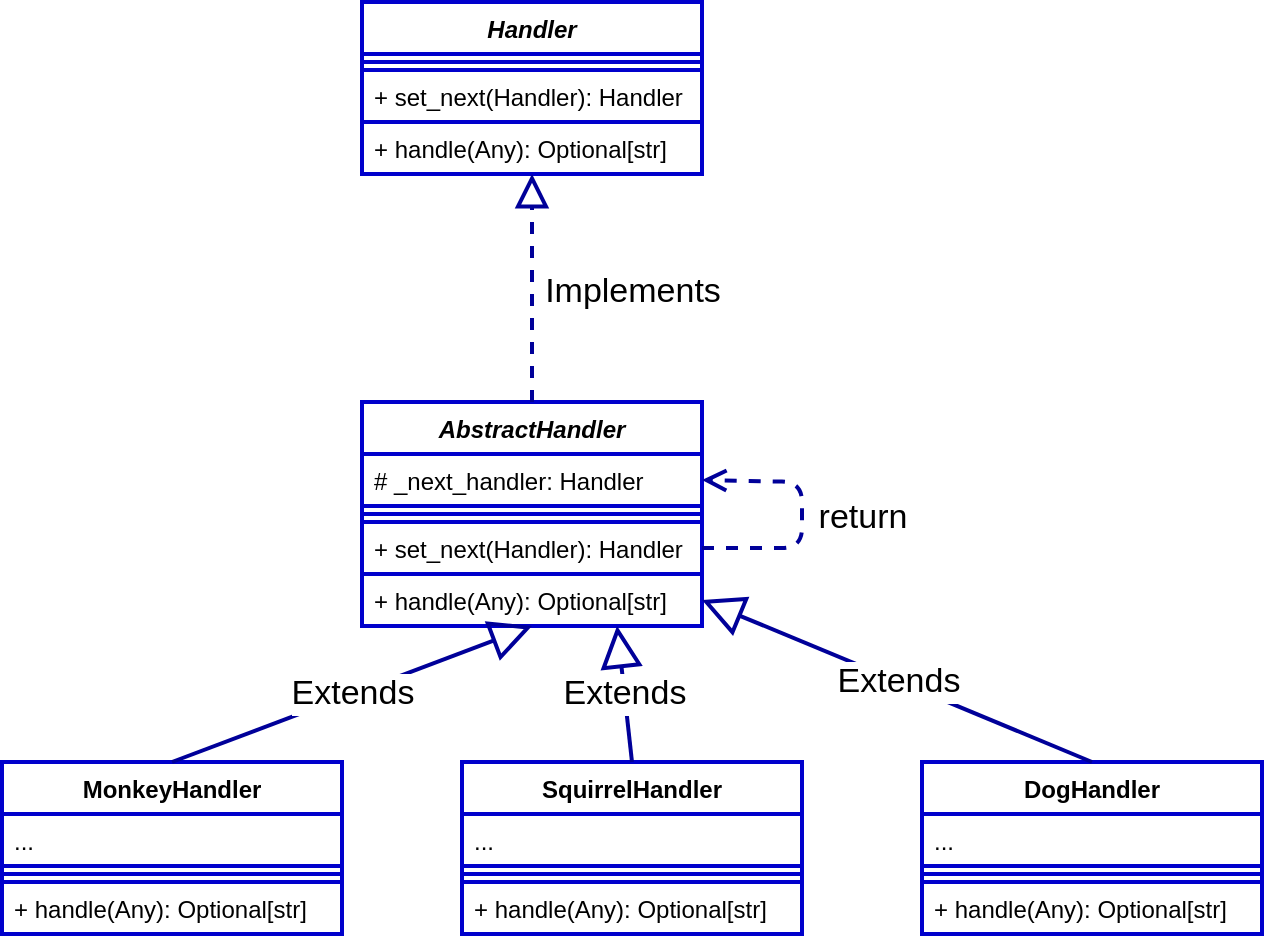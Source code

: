 <mxfile version="13.7.9" type="embed"><diagram id="9vFwx_2lyHLM0nxalQIg" name="Page-1"><mxGraphModel dx="1050" dy="388" grid="1" gridSize="10" guides="1" tooltips="1" connect="1" arrows="1" fold="1" page="1" pageScale="1" pageWidth="850" pageHeight="1100" background="#ffffff" math="0" shadow="0"><root><mxCell id="0"/><mxCell id="1" parent="0"/><mxCell id="12" value="AbstractHandler" style="swimlane;fontStyle=3;align=center;verticalAlign=top;childLayout=stackLayout;horizontal=1;startSize=26;horizontalStack=0;resizeParent=1;resizeParentMax=0;resizeLast=0;collapsible=1;marginBottom=0;fontColor=#000000;strokeColor=#0000CC;strokeWidth=2;fillColor=#FFFFFF;" vertex="1" parent="1"><mxGeometry x="280" y="210" width="170" height="112" as="geometry"/></mxCell><mxCell id="16" value="# _next_handler: Handler" style="text;align=left;verticalAlign=top;spacingLeft=4;spacingRight=4;overflow=hidden;rotatable=0;points=[[0,0.5],[1,0.5]];portConstraint=eastwest;fontColor=#000000;strokeColor=#0000CC;strokeWidth=2;fillColor=#FFFFFF;" vertex="1" parent="12"><mxGeometry y="26" width="170" height="26" as="geometry"/></mxCell><mxCell id="13" value="" style="line;strokeWidth=2;align=left;verticalAlign=middle;spacingTop=-1;spacingLeft=3;spacingRight=3;rotatable=0;labelPosition=right;points=[];portConstraint=eastwest;fontColor=#000000;strokeColor=#0000CC;fillColor=#FFFFFF;" vertex="1" parent="12"><mxGeometry y="52" width="170" height="8" as="geometry"/></mxCell><mxCell id="14" value="+ set_next(Handler): Handler" style="text;align=left;verticalAlign=top;spacingLeft=4;spacingRight=4;overflow=hidden;rotatable=0;points=[[0,0.5],[1,0.5]];portConstraint=eastwest;fontColor=#000000;strokeColor=#0000CC;strokeWidth=2;fillColor=#FFFFFF;" vertex="1" parent="12"><mxGeometry y="60" width="170" height="26" as="geometry"/></mxCell><mxCell id="15" value="+ handle(Any): Optional[str]" style="text;align=left;verticalAlign=top;spacingLeft=4;spacingRight=4;overflow=hidden;rotatable=0;points=[[0,0.5],[1,0.5]];portConstraint=eastwest;fontColor=#000000;strokeColor=#0000CC;strokeWidth=2;fillColor=#FFFFFF;" vertex="1" parent="12"><mxGeometry y="86" width="170" height="26" as="geometry"/></mxCell><mxCell id="33" value="return" style="html=1;verticalAlign=bottom;endArrow=open;dashed=1;endSize=8;strokeColor=#000099;strokeWidth=2;entryX=1;entryY=0.5;entryDx=0;entryDy=0;exitX=1;exitY=0.5;exitDx=0;exitDy=0;fontSize=17;fontColor=#000000;labelBackgroundColor=#FFFFFF;" edge="1" parent="12" source="14" target="16"><mxGeometry x="-0.248" y="30" relative="1" as="geometry"><mxPoint x="320" y="111" as="sourcePoint"/><mxPoint x="240" y="111" as="targetPoint"/><Array as="points"><mxPoint x="220" y="73"/><mxPoint x="220" y="40"/></Array><mxPoint x="60" y="-3" as="offset"/></mxGeometry></mxCell><mxCell id="2" value="Handler" style="swimlane;fontStyle=3;align=center;verticalAlign=top;childLayout=stackLayout;horizontal=1;startSize=26;horizontalStack=0;resizeParent=1;resizeParentMax=0;resizeLast=0;collapsible=1;marginBottom=0;fontColor=#000000;strokeColor=#0000CC;strokeWidth=2;fillColor=#FFFFFF;" vertex="1" parent="1"><mxGeometry x="280" y="10" width="170" height="86" as="geometry"/></mxCell><mxCell id="4" value="" style="line;strokeWidth=2;align=left;verticalAlign=middle;spacingTop=-1;spacingLeft=3;spacingRight=3;rotatable=0;labelPosition=right;points=[];portConstraint=eastwest;fontColor=#000000;strokeColor=#0000CC;fillColor=#FFFFFF;" vertex="1" parent="2"><mxGeometry y="26" width="170" height="8" as="geometry"/></mxCell><mxCell id="5" value="+ set_next(Handler): Handler" style="text;align=left;verticalAlign=top;spacingLeft=4;spacingRight=4;overflow=hidden;rotatable=0;points=[[0,0.5],[1,0.5]];portConstraint=eastwest;fontColor=#000000;strokeColor=#0000CC;strokeWidth=2;fillColor=#FFFFFF;" vertex="1" parent="2"><mxGeometry y="34" width="170" height="26" as="geometry"/></mxCell><mxCell id="11" value="+ handle(Any): Optional[str]" style="text;align=left;verticalAlign=top;spacingLeft=4;spacingRight=4;overflow=hidden;rotatable=0;points=[[0,0.5],[1,0.5]];portConstraint=eastwest;fontColor=#000000;strokeColor=#0000CC;strokeWidth=2;fillColor=#FFFFFF;" vertex="1" parent="2"><mxGeometry y="60" width="170" height="26" as="geometry"/></mxCell><mxCell id="17" value="MonkeyHandler" style="swimlane;fontStyle=1;align=center;verticalAlign=top;childLayout=stackLayout;horizontal=1;startSize=26;horizontalStack=0;resizeParent=1;resizeParentMax=0;resizeLast=0;collapsible=1;marginBottom=0;fontColor=#000000;strokeColor=#0000CC;strokeWidth=2;fillColor=#FFFFFF;" vertex="1" parent="1"><mxGeometry x="100" y="390" width="170" height="86" as="geometry"/></mxCell><mxCell id="18" value="..." style="text;align=left;verticalAlign=top;spacingLeft=4;spacingRight=4;overflow=hidden;rotatable=0;points=[[0,0.5],[1,0.5]];portConstraint=eastwest;fontColor=#000000;strokeColor=#0000CC;strokeWidth=2;fillColor=#FFFFFF;" vertex="1" parent="17"><mxGeometry y="26" width="170" height="26" as="geometry"/></mxCell><mxCell id="19" value="" style="line;strokeWidth=2;align=left;verticalAlign=middle;spacingTop=-1;spacingLeft=3;spacingRight=3;rotatable=0;labelPosition=right;points=[];portConstraint=eastwest;fontColor=#000000;strokeColor=#0000CC;fillColor=#FFFFFF;" vertex="1" parent="17"><mxGeometry y="52" width="170" height="8" as="geometry"/></mxCell><mxCell id="21" value="+ handle(Any): Optional[str]" style="text;align=left;verticalAlign=top;spacingLeft=4;spacingRight=4;overflow=hidden;rotatable=0;points=[[0,0.5],[1,0.5]];portConstraint=eastwest;fontColor=#000000;strokeColor=#0000CC;strokeWidth=2;fillColor=#FFFFFF;" vertex="1" parent="17"><mxGeometry y="60" width="170" height="26" as="geometry"/></mxCell><mxCell id="22" value="SquirrelHandler" style="swimlane;fontStyle=1;align=center;verticalAlign=top;childLayout=stackLayout;horizontal=1;startSize=26;horizontalStack=0;resizeParent=1;resizeParentMax=0;resizeLast=0;collapsible=1;marginBottom=0;fontColor=#000000;strokeColor=#0000CC;strokeWidth=2;fillColor=#FFFFFF;" vertex="1" parent="1"><mxGeometry x="330" y="390" width="170" height="86" as="geometry"/></mxCell><mxCell id="23" value="..." style="text;align=left;verticalAlign=top;spacingLeft=4;spacingRight=4;overflow=hidden;rotatable=0;points=[[0,0.5],[1,0.5]];portConstraint=eastwest;fontColor=#000000;strokeColor=#0000CC;strokeWidth=2;fillColor=#FFFFFF;" vertex="1" parent="22"><mxGeometry y="26" width="170" height="26" as="geometry"/></mxCell><mxCell id="24" value="" style="line;strokeWidth=2;align=left;verticalAlign=middle;spacingTop=-1;spacingLeft=3;spacingRight=3;rotatable=0;labelPosition=right;points=[];portConstraint=eastwest;fontColor=#000000;strokeColor=#0000CC;fillColor=#FFFFFF;" vertex="1" parent="22"><mxGeometry y="52" width="170" height="8" as="geometry"/></mxCell><mxCell id="26" value="+ handle(Any): Optional[str]" style="text;align=left;verticalAlign=top;spacingLeft=4;spacingRight=4;overflow=hidden;rotatable=0;points=[[0,0.5],[1,0.5]];portConstraint=eastwest;fontColor=#000000;strokeColor=#0000CC;strokeWidth=2;fillColor=#FFFFFF;" vertex="1" parent="22"><mxGeometry y="60" width="170" height="26" as="geometry"/></mxCell><mxCell id="27" value="DogHandler" style="swimlane;fontStyle=1;align=center;verticalAlign=top;childLayout=stackLayout;horizontal=1;startSize=26;horizontalStack=0;resizeParent=1;resizeParentMax=0;resizeLast=0;collapsible=1;marginBottom=0;fontColor=#000000;strokeColor=#0000CC;strokeWidth=2;fillColor=#FFFFFF;" vertex="1" parent="1"><mxGeometry x="560" y="390" width="170" height="86" as="geometry"/></mxCell><mxCell id="28" value="..." style="text;align=left;verticalAlign=top;spacingLeft=4;spacingRight=4;overflow=hidden;rotatable=0;points=[[0,0.5],[1,0.5]];portConstraint=eastwest;fontColor=#000000;strokeColor=#0000CC;strokeWidth=2;fillColor=#FFFFFF;" vertex="1" parent="27"><mxGeometry y="26" width="170" height="26" as="geometry"/></mxCell><mxCell id="29" value="" style="line;strokeWidth=2;align=left;verticalAlign=middle;spacingTop=-1;spacingLeft=3;spacingRight=3;rotatable=0;labelPosition=right;points=[];portConstraint=eastwest;fontColor=#000000;strokeColor=#0000CC;fillColor=#FFFFFF;" vertex="1" parent="27"><mxGeometry y="52" width="170" height="8" as="geometry"/></mxCell><mxCell id="31" value="+ handle(Any): Optional[str]" style="text;align=left;verticalAlign=top;spacingLeft=4;spacingRight=4;overflow=hidden;rotatable=0;points=[[0,0.5],[1,0.5]];portConstraint=eastwest;fontColor=#000000;strokeColor=#0000CC;strokeWidth=2;fillColor=#FFFFFF;" vertex="1" parent="27"><mxGeometry y="60" width="170" height="26" as="geometry"/></mxCell><mxCell id="32" value="" style="endArrow=block;dashed=1;endFill=0;endSize=12;html=1;strokeWidth=2;strokeColor=#000099;entryX=0.5;entryY=1;entryDx=0;entryDy=0;exitX=0.5;exitY=0;exitDx=0;exitDy=0;" edge="1" parent="1" source="12" target="2"><mxGeometry width="160" relative="1" as="geometry"><mxPoint x="220" y="160" as="sourcePoint"/><mxPoint x="380" y="160" as="targetPoint"/></mxGeometry></mxCell><mxCell id="34" value="Extends" style="endArrow=block;endSize=16;endFill=0;html=1;labelBackgroundColor=#FFFFFF;strokeColor=#000099;strokeWidth=2;fontSize=17;fontColor=#000000;exitX=0.5;exitY=0;exitDx=0;exitDy=0;entryX=0.5;entryY=1;entryDx=0;entryDy=0;" edge="1" parent="1" source="17" target="12"><mxGeometry width="160" relative="1" as="geometry"><mxPoint x="340" y="320" as="sourcePoint"/><mxPoint x="500" y="320" as="targetPoint"/></mxGeometry></mxCell><mxCell id="40" value="Extends" style="endArrow=block;endSize=16;endFill=0;html=1;labelBackgroundColor=#FFFFFF;strokeColor=#000099;strokeWidth=2;fontSize=17;fontColor=#000000;exitX=0.5;exitY=0;exitDx=0;exitDy=0;entryX=0.75;entryY=1;entryDx=0;entryDy=0;" edge="1" parent="1" source="22" target="12"><mxGeometry width="160" relative="1" as="geometry"><mxPoint x="340" y="330" as="sourcePoint"/><mxPoint x="415" y="340" as="targetPoint"/></mxGeometry></mxCell><mxCell id="41" value="Extends" style="endArrow=block;endSize=16;endFill=0;html=1;labelBackgroundColor=#FFFFFF;strokeColor=#000099;strokeWidth=2;fontSize=17;fontColor=#000000;exitX=0.5;exitY=0;exitDx=0;exitDy=0;entryX=1;entryY=0.5;entryDx=0;entryDy=0;" edge="1" parent="1" source="27" target="15"><mxGeometry width="160" relative="1" as="geometry"><mxPoint x="340" y="330" as="sourcePoint"/><mxPoint x="500" y="330" as="targetPoint"/></mxGeometry></mxCell><mxCell id="42" value="Implements" style="text;html=1;align=center;verticalAlign=middle;resizable=0;points=[];autosize=1;fontSize=17;fontColor=#000000;" vertex="1" parent="1"><mxGeometry x="365" y="140" width="100" height="30" as="geometry"/></mxCell></root></mxGraphModel></diagram></mxfile>